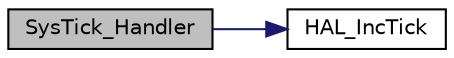 digraph "SysTick_Handler"
{
 // LATEX_PDF_SIZE
  edge [fontname="Helvetica",fontsize="10",labelfontname="Helvetica",labelfontsize="10"];
  node [fontname="Helvetica",fontsize="10",shape=record];
  rankdir="LR";
  Node1 [label="SysTick_Handler",height=0.2,width=0.4,color="black", fillcolor="grey75", style="filled", fontcolor="black",tooltip="This function handles System tick timer."];
  Node1 -> Node2 [color="midnightblue",fontsize="10",style="solid",fontname="Helvetica"];
  Node2 [label="HAL_IncTick",height=0.2,width=0.4,color="black", fillcolor="white", style="filled",URL="$group___h_a_l___exported___functions___group2.html#gaba5b726bfedd013bf7bb5a51d5c4f188",tooltip="This function is called to increment a global variable \"uwTick\" used as application time base."];
}
